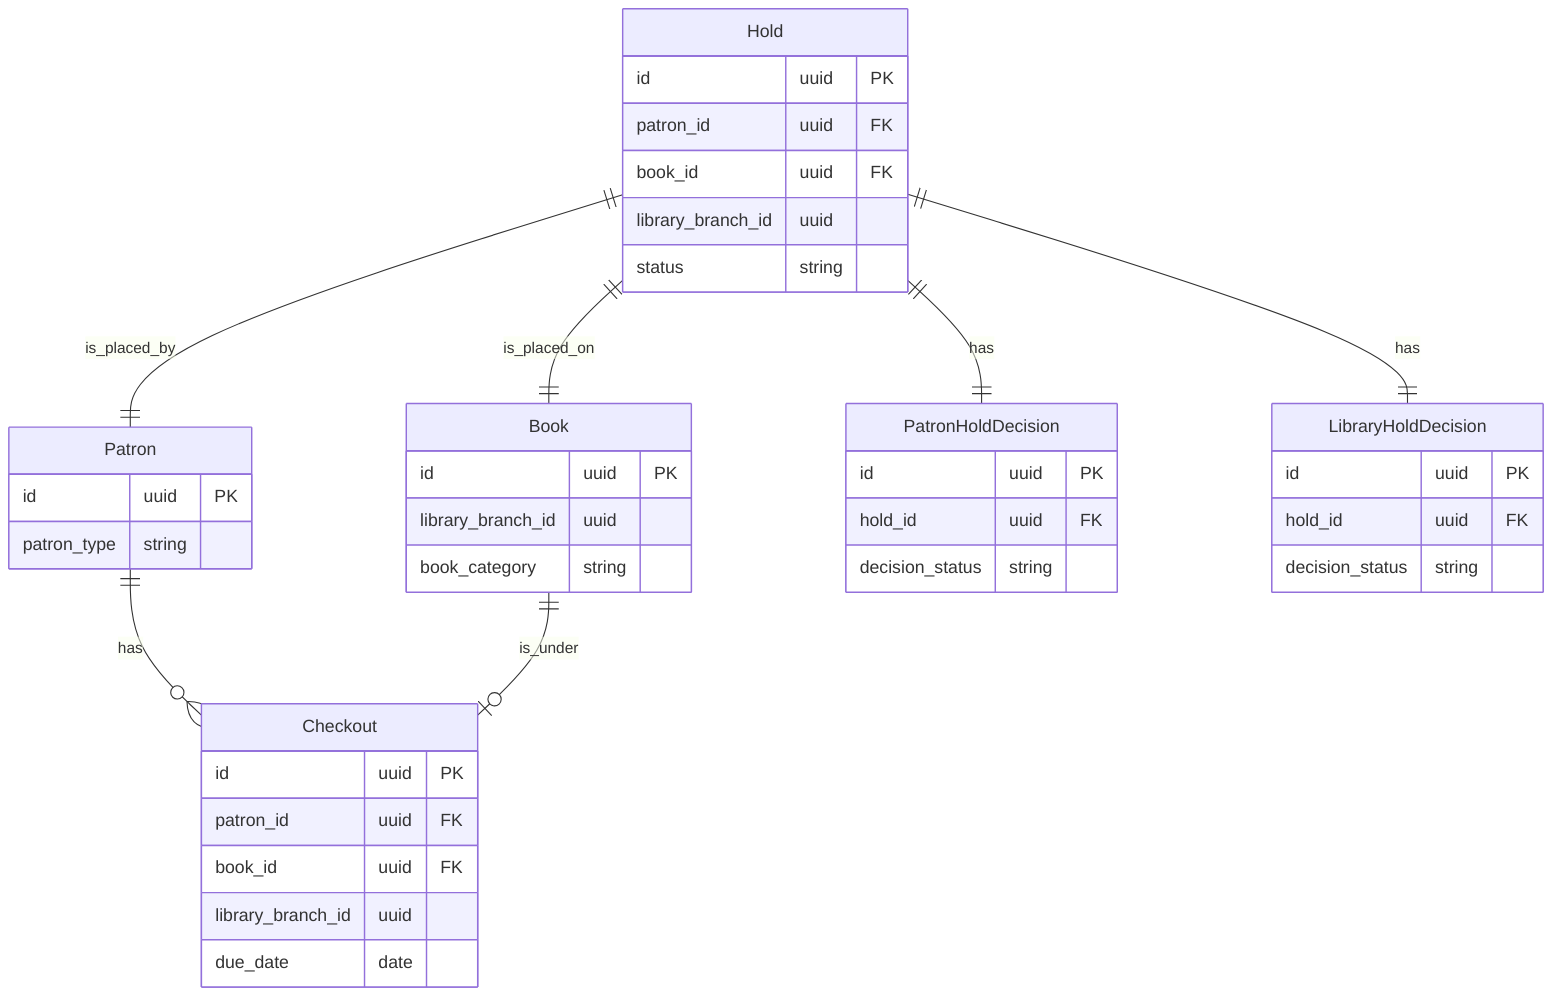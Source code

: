 ﻿erDiagram
        
    Patron {
        id uuid PK
        patron_type string
    }
    
    Book {
        id uuid PK
        library_branch_id uuid
        book_category string
    }
    
    Hold {
        id uuid PK
        patron_id uuid FK
        book_id uuid FK
        library_branch_id uuid
        status string
    }
    
    PatronHoldDecision {
        id uuid PK
        hold_id uuid FK
        decision_status string
    }
    
    LibraryHoldDecision {
        id uuid PK
        hold_id uuid FK
        decision_status string
    }
    
    Checkout {
        id uuid PK
        patron_id uuid FK
        book_id uuid FK
        library_branch_id uuid
        due_date date
    }
    
    Hold || -- || LibraryHoldDecision : has
    Hold || -- || PatronHoldDecision: has
    Hold || -- || Patron: is_placed_by
    Hold || -- || Book: is_placed_on
    Patron || -- o{ Checkout: has
    Book || -- o| Checkout: is_under
